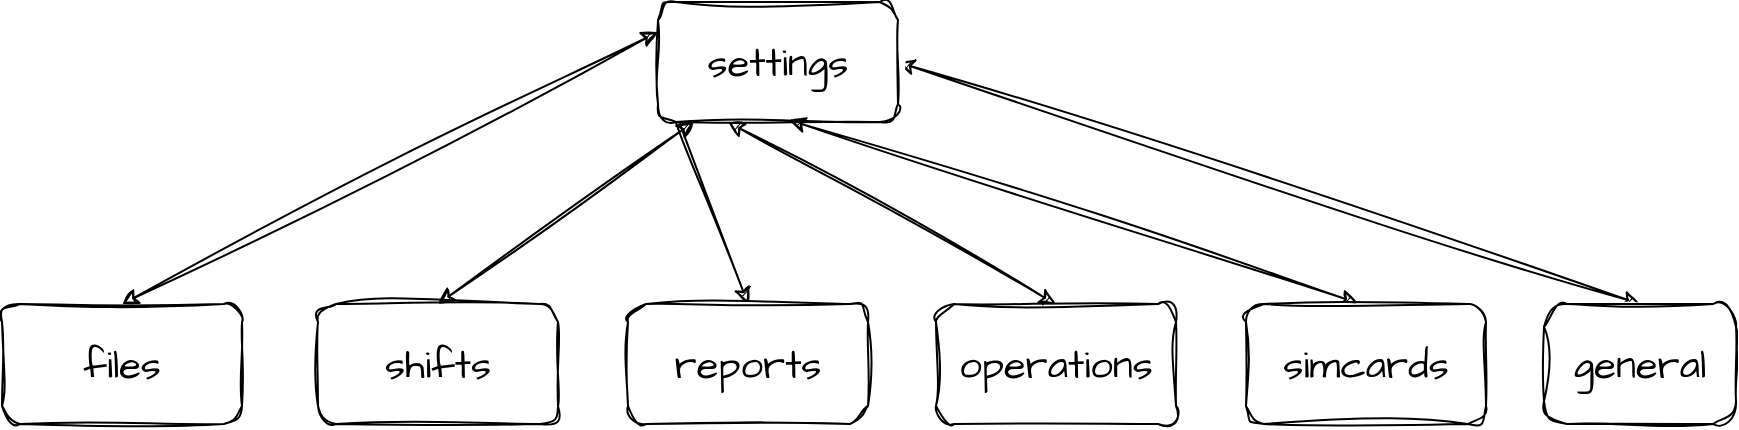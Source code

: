 <mxfile>
    <diagram id="FkdrxfOQ30nzFQyKAL6L" name="Page-1">
        <mxGraphModel dx="1314" dy="965" grid="0" gridSize="10" guides="1" tooltips="1" connect="1" arrows="1" fold="1" page="1" pageScale="1" pageWidth="3050" pageHeight="1400" math="0" shadow="0">
            <root>
                <mxCell id="0"/>
                <mxCell id="1" parent="0"/>
                <mxCell id="4" value="" style="endArrow=classic;startArrow=classic;html=1;sketch=1;hachureGap=4;jiggle=2;curveFitting=1;fontFamily=Architects Daughter;fontSource=https%3A%2F%2Ffonts.googleapis.com%2Fcss%3Ffamily%3DArchitects%2BDaughter;fontSize=16;exitX=0.5;exitY=0;exitDx=0;exitDy=0;entryX=1;entryY=0.5;entryDx=0;entryDy=0;" parent="1" source="8" target="3" edge="1">
                    <mxGeometry width="50" height="50" relative="1" as="geometry">
                        <mxPoint x="2426" y="188" as="sourcePoint"/>
                        <mxPoint x="2506" y="102" as="targetPoint"/>
                        <Array as="points"/>
                    </mxGeometry>
                </mxCell>
                <mxCell id="6" value="" style="endArrow=classic;startArrow=classic;html=1;sketch=1;hachureGap=4;jiggle=2;curveFitting=1;fontFamily=Architects Daughter;fontSource=https%3A%2F%2Ffonts.googleapis.com%2Fcss%3Ffamily%3DArchitects%2BDaughter;fontSize=16;entryX=0.546;entryY=0.983;entryDx=0;entryDy=0;entryPerimeter=0;exitX=0.467;exitY=-0.008;exitDx=0;exitDy=0;exitPerimeter=0;" parent="1" source="10" target="3" edge="1">
                    <mxGeometry width="50" height="50" relative="1" as="geometry">
                        <mxPoint x="2366" y="217" as="sourcePoint"/>
                        <mxPoint x="2375" y="190" as="targetPoint"/>
                        <Array as="points"/>
                    </mxGeometry>
                </mxCell>
                <mxCell id="7" value="" style="endArrow=classic;startArrow=classic;html=1;sketch=1;hachureGap=4;jiggle=2;curveFitting=1;fontFamily=Architects Daughter;fontSource=https%3A%2F%2Ffonts.googleapis.com%2Fcss%3Ffamily%3DArchitects%2BDaughter;fontSize=16;exitX=0.292;exitY=1;exitDx=0;exitDy=0;exitPerimeter=0;entryX=0.5;entryY=0;entryDx=0;entryDy=0;" parent="1" target="11" edge="1" source="3">
                    <mxGeometry width="50" height="50" relative="1" as="geometry">
                        <mxPoint x="2270" y="247" as="sourcePoint"/>
                        <mxPoint x="2063" y="319" as="targetPoint"/>
                        <Array as="points"/>
                    </mxGeometry>
                </mxCell>
                <mxCell id="8" value="&lt;p style=&quot;line-height: 120%;&quot;&gt;general&lt;/p&gt;" style="rounded=1;whiteSpace=wrap;html=1;sketch=1;hachureGap=4;jiggle=2;curveFitting=1;fontFamily=Architects Daughter;fontSource=https%3A%2F%2Ffonts.googleapis.com%2Fcss%3Ffamily%3DArchitects%2BDaughter;fontSize=20;arcSize=19;" parent="1" vertex="1">
                    <mxGeometry x="2769" y="199" width="96" height="60" as="geometry"/>
                </mxCell>
                <mxCell id="10" value="simcards" style="rounded=1;whiteSpace=wrap;html=1;sketch=1;hachureGap=4;jiggle=2;curveFitting=1;fontFamily=Architects Daughter;fontSource=https%3A%2F%2Ffonts.googleapis.com%2Fcss%3Ffamily%3DArchitects%2BDaughter;fontSize=20;" parent="1" vertex="1">
                    <mxGeometry x="2620" y="199" width="120" height="60" as="geometry"/>
                </mxCell>
                <mxCell id="11" value="operations" style="rounded=1;whiteSpace=wrap;html=1;sketch=1;hachureGap=4;jiggle=2;curveFitting=1;fontFamily=Architects Daughter;fontSource=https%3A%2F%2Ffonts.googleapis.com%2Fcss%3Ffamily%3DArchitects%2BDaughter;fontSize=20;" vertex="1" parent="1">
                    <mxGeometry x="2465" y="199" width="120" height="60" as="geometry"/>
                </mxCell>
                <mxCell id="12" value="" style="endArrow=classic;startArrow=classic;html=1;sketch=1;hachureGap=4;jiggle=2;curveFitting=1;fontFamily=Architects Daughter;fontSource=https%3A%2F%2Ffonts.googleapis.com%2Fcss%3Ffamily%3DArchitects%2BDaughter;fontSize=16;exitX=0.017;exitY=0.617;exitDx=0;exitDy=0;exitPerimeter=0;entryX=0.5;entryY=0;entryDx=0;entryDy=0;" edge="1" parent="1" target="13" source="3">
                    <mxGeometry width="50" height="50" relative="1" as="geometry">
                        <mxPoint x="2199" y="109.98" as="sourcePoint"/>
                        <mxPoint x="1912" y="319" as="targetPoint"/>
                        <Array as="points"/>
                    </mxGeometry>
                </mxCell>
                <mxCell id="13" value="reports" style="rounded=1;whiteSpace=wrap;html=1;sketch=1;hachureGap=4;jiggle=2;curveFitting=1;fontFamily=Architects Daughter;fontSource=https%3A%2F%2Ffonts.googleapis.com%2Fcss%3Ffamily%3DArchitects%2BDaughter;fontSize=20;" vertex="1" parent="1">
                    <mxGeometry x="2311" y="199" width="120" height="60" as="geometry"/>
                </mxCell>
                <mxCell id="15" value="" style="endArrow=classic;startArrow=classic;html=1;sketch=1;hachureGap=4;jiggle=2;curveFitting=1;fontFamily=Architects Daughter;fontSource=https%3A%2F%2Ffonts.googleapis.com%2Fcss%3Ffamily%3DArchitects%2BDaughter;fontSize=16;entryX=0.5;entryY=0;entryDx=0;entryDy=0;exitX=0;exitY=0.25;exitDx=0;exitDy=0;" edge="1" parent="1" target="16" source="3">
                    <mxGeometry width="50" height="50" relative="1" as="geometry">
                        <mxPoint x="2470" y="371" as="sourcePoint"/>
                        <mxPoint x="1922" y="329" as="targetPoint"/>
                        <Array as="points"/>
                    </mxGeometry>
                </mxCell>
                <mxCell id="16" value="files" style="rounded=1;whiteSpace=wrap;html=1;sketch=1;hachureGap=4;jiggle=2;curveFitting=1;fontFamily=Architects Daughter;fontSource=https%3A%2F%2Ffonts.googleapis.com%2Fcss%3Ffamily%3DArchitects%2BDaughter;fontSize=20;" vertex="1" parent="1">
                    <mxGeometry x="1998" y="199" width="120" height="60" as="geometry"/>
                </mxCell>
                <mxCell id="17" value="" style="endArrow=classic;startArrow=classic;html=1;sketch=1;hachureGap=4;jiggle=2;curveFitting=1;fontFamily=Architects Daughter;fontSource=https%3A%2F%2Ffonts.googleapis.com%2Fcss%3Ffamily%3DArchitects%2BDaughter;fontSize=16;entryX=0.5;entryY=0;entryDx=0;entryDy=0;" edge="1" parent="1" target="18" source="3">
                    <mxGeometry width="50" height="50" relative="1" as="geometry">
                        <mxPoint x="2191.04" y="67.0" as="sourcePoint"/>
                        <mxPoint x="1775" y="300.98" as="targetPoint"/>
                        <Array as="points"/>
                    </mxGeometry>
                </mxCell>
                <mxCell id="18" value="shifts" style="rounded=1;whiteSpace=wrap;html=1;sketch=1;hachureGap=4;jiggle=2;curveFitting=1;fontFamily=Architects Daughter;fontSource=https%3A%2F%2Ffonts.googleapis.com%2Fcss%3Ffamily%3DArchitects%2BDaughter;fontSize=20;" vertex="1" parent="1">
                    <mxGeometry x="2156" y="199" width="120" height="60" as="geometry"/>
                </mxCell>
                <mxCell id="3" value="settings" style="rounded=1;whiteSpace=wrap;html=1;sketch=1;hachureGap=4;jiggle=2;curveFitting=1;fontFamily=Architects Daughter;fontSource=https%3A%2F%2Ffonts.googleapis.com%2Fcss%3Ffamily%3DArchitects%2BDaughter;fontSize=20;" parent="1" vertex="1">
                    <mxGeometry x="2326" y="48" width="120" height="60" as="geometry"/>
                </mxCell>
            </root>
        </mxGraphModel>
    </diagram>
</mxfile>